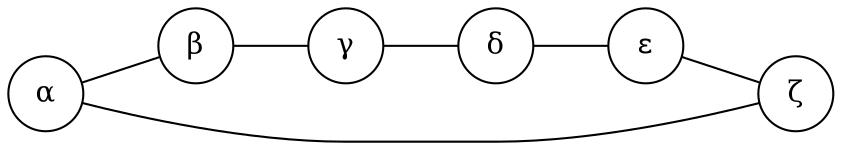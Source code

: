 graph {
    rankdir=LR

    a[shape="circle", label="&alpha;"]
    b[shape="circle", label="&beta;"]
    c[shape="circle", label="&gamma;"]
    d[shape="circle", label="&delta;"]
    e[shape="circle", label="&epsilon;"]
    f[shape="circle", label="&zeta;"]

    a -- b
    b -- c
    c -- d;
    d -- e;
    e -- f;
    f -- a;
}
